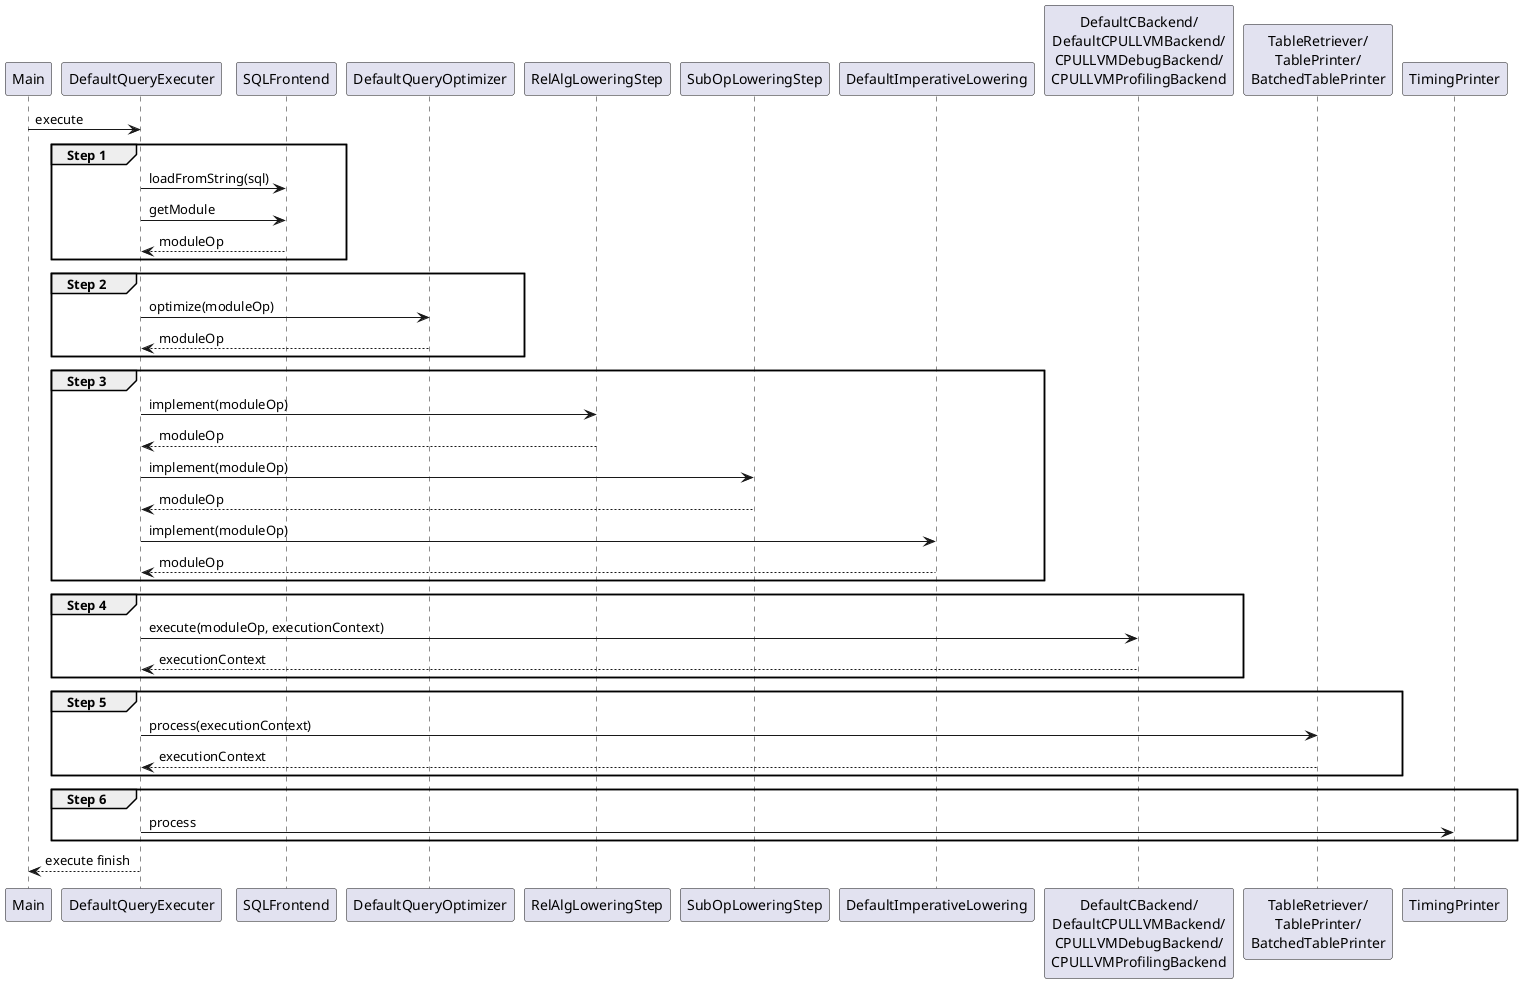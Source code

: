 @startuml LingoDB-Execution-Sequence-Diagram

Main -> DefaultQueryExecuter: execute


' Frontend
group Step 1
    DefaultQueryExecuter -> SQLFrontend: loadFromString(sql)
    DefaultQueryExecuter -> SQLFrontend: getModule
    SQLFrontend --> DefaultQueryExecuter: moduleOp
end

' Optimization
group Step 2
    DefaultQueryExecuter -> DefaultQueryOptimizer: optimize(moduleOp)
    DefaultQueryOptimizer --> DefaultQueryExecuter: moduleOp
end

' Lowering
group Step 3
    DefaultQueryExecuter -> RelAlgLoweringStep: implement(moduleOp)
    RelAlgLoweringStep --> DefaultQueryExecuter: moduleOp
    DefaultQueryExecuter -> SubOpLoweringStep: implement(moduleOp)
    SubOpLoweringStep --> DefaultQueryExecuter: moduleOp
    DefaultQueryExecuter -> DefaultImperativeLowering: implement(moduleOp)
    DefaultImperativeLowering --> DefaultQueryExecuter: moduleOp
end

participant "DefaultCBackend/\nDefaultCPULLVMBackend/\nCPULLVMDebugBackend/\nCPULLVMProfilingBackend" as ExecutionBackend
group Step 4
    DefaultQueryExecuter -> ExecutionBackend: execute(moduleOp, executionContext)
    ExecutionBackend --> DefaultQueryExecuter: executionContext
end

participant "TableRetriever/\nTablePrinter/\nBatchedTablePrinter" as ResultProcessor
group Step 5
    DefaultQueryExecuter -> ResultProcessor: process(executionContext)
    ResultProcessor --> DefaultQueryExecuter: executionContext
end

group Step 6
    DefaultQueryExecuter -> TimingPrinter: process
end


DefaultQueryExecuter --> Main: execute finish

@enduml